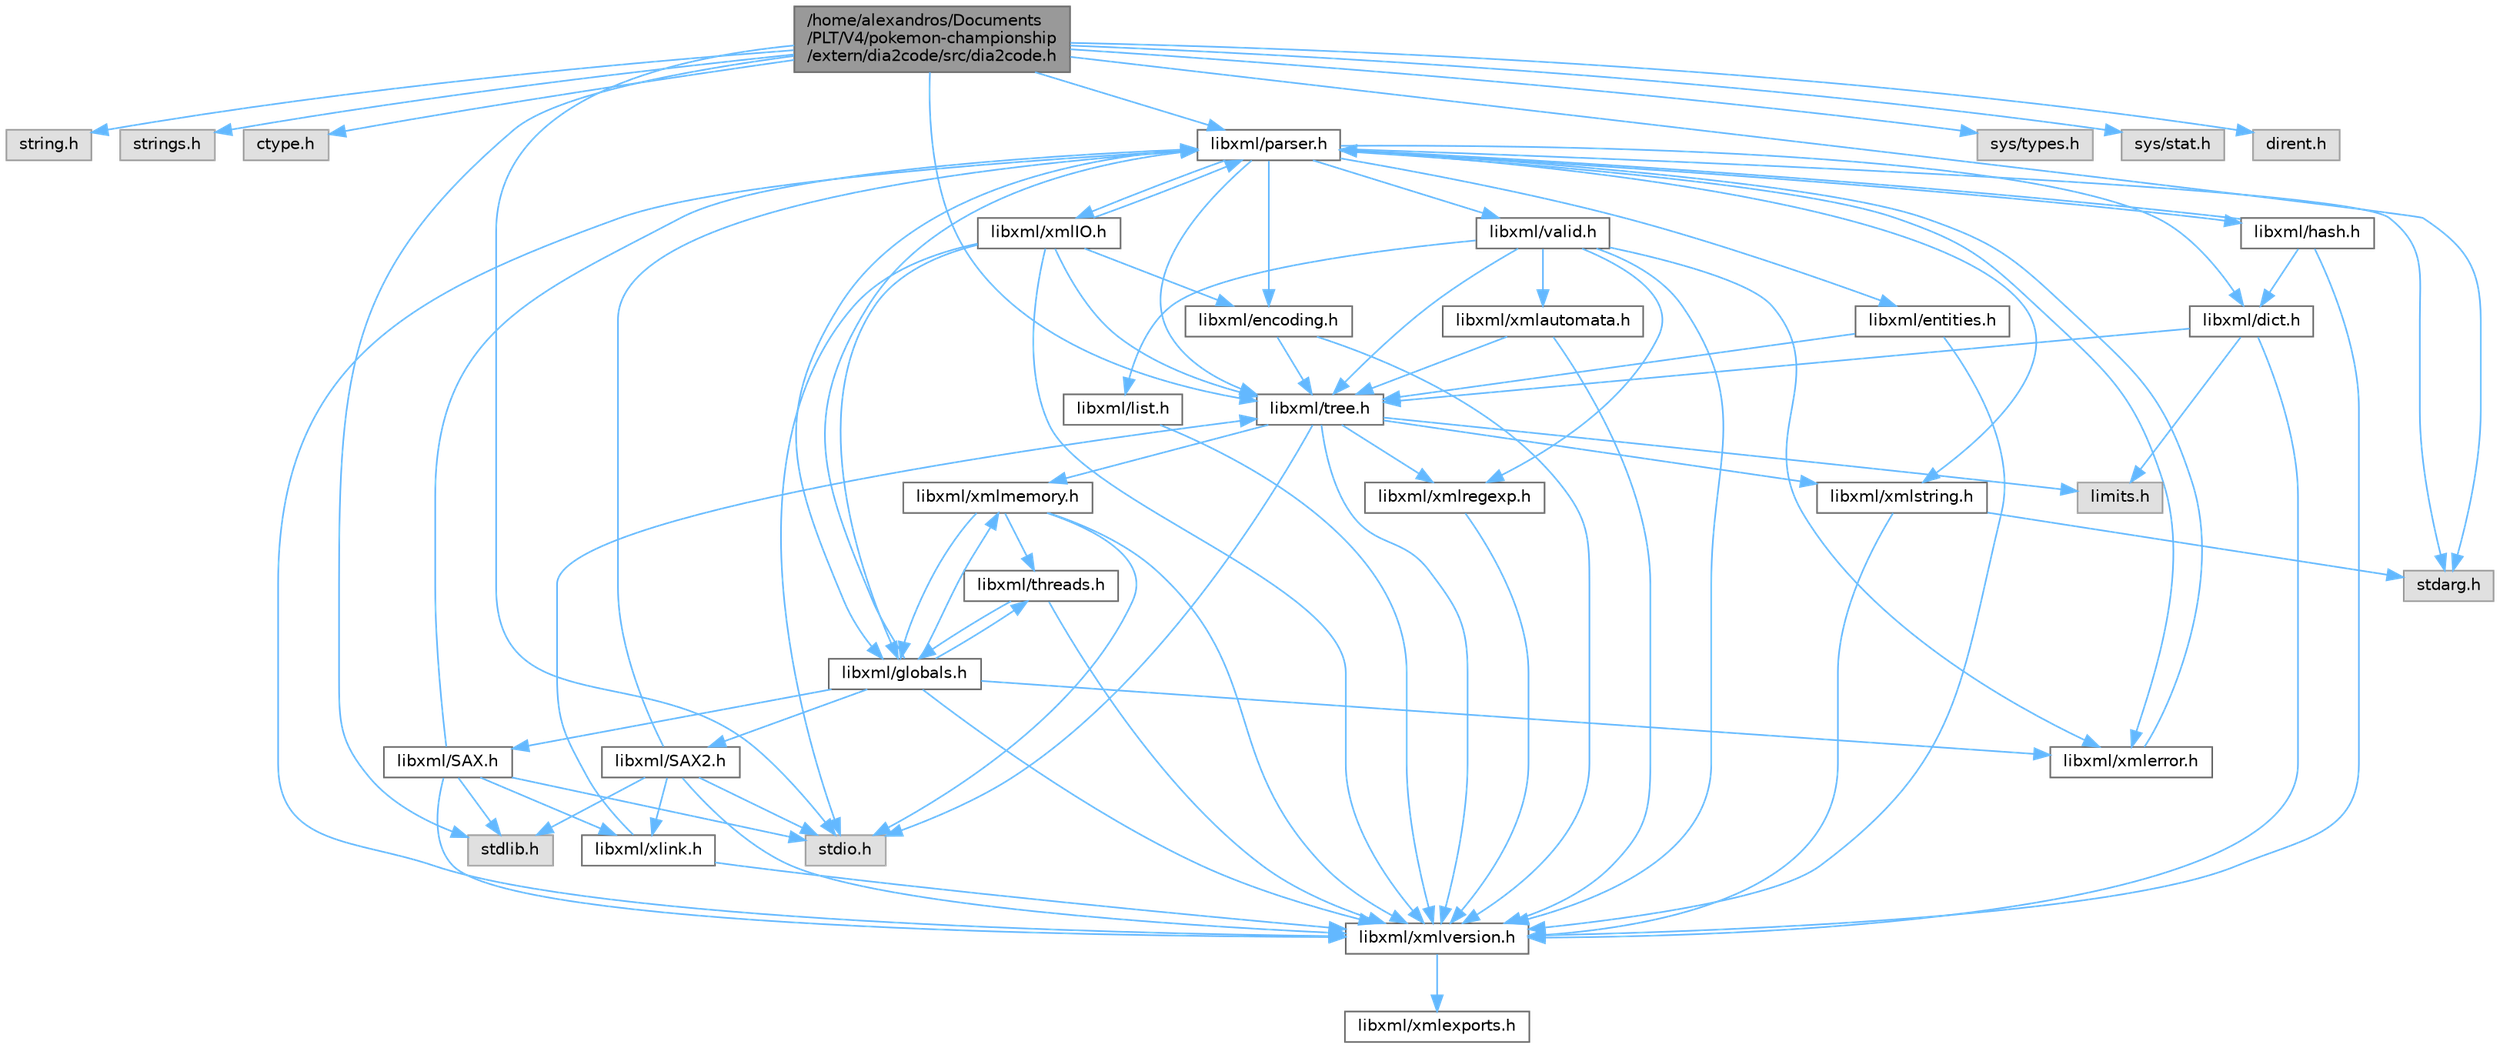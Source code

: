 digraph "/home/alexandros/Documents/PLT/V4/pokemon-championship/extern/dia2code/src/dia2code.h"
{
 // LATEX_PDF_SIZE
  bgcolor="transparent";
  edge [fontname=Helvetica,fontsize=10,labelfontname=Helvetica,labelfontsize=10];
  node [fontname=Helvetica,fontsize=10,shape=box,height=0.2,width=0.4];
  Node1 [label="/home/alexandros/Documents\l/PLT/V4/pokemon-championship\l/extern/dia2code/src/dia2code.h",height=0.2,width=0.4,color="gray40", fillcolor="grey60", style="filled", fontcolor="black",tooltip=" "];
  Node1 -> Node2 [color="steelblue1",style="solid"];
  Node2 [label="string.h",height=0.2,width=0.4,color="grey60", fillcolor="#E0E0E0", style="filled",tooltip=" "];
  Node1 -> Node3 [color="steelblue1",style="solid"];
  Node3 [label="strings.h",height=0.2,width=0.4,color="grey60", fillcolor="#E0E0E0", style="filled",tooltip=" "];
  Node1 -> Node4 [color="steelblue1",style="solid"];
  Node4 [label="ctype.h",height=0.2,width=0.4,color="grey60", fillcolor="#E0E0E0", style="filled",tooltip=" "];
  Node1 -> Node5 [color="steelblue1",style="solid"];
  Node5 [label="stdio.h",height=0.2,width=0.4,color="grey60", fillcolor="#E0E0E0", style="filled",tooltip=" "];
  Node1 -> Node6 [color="steelblue1",style="solid"];
  Node6 [label="stdlib.h",height=0.2,width=0.4,color="grey60", fillcolor="#E0E0E0", style="filled",tooltip=" "];
  Node1 -> Node7 [color="steelblue1",style="solid"];
  Node7 [label="stdarg.h",height=0.2,width=0.4,color="grey60", fillcolor="#E0E0E0", style="filled",tooltip=" "];
  Node1 -> Node8 [color="steelblue1",style="solid"];
  Node8 [label="sys/types.h",height=0.2,width=0.4,color="grey60", fillcolor="#E0E0E0", style="filled",tooltip=" "];
  Node1 -> Node9 [color="steelblue1",style="solid"];
  Node9 [label="sys/stat.h",height=0.2,width=0.4,color="grey60", fillcolor="#E0E0E0", style="filled",tooltip=" "];
  Node1 -> Node10 [color="steelblue1",style="solid"];
  Node10 [label="dirent.h",height=0.2,width=0.4,color="grey60", fillcolor="#E0E0E0", style="filled",tooltip=" "];
  Node1 -> Node11 [color="steelblue1",style="solid"];
  Node11 [label="libxml/parser.h",height=0.2,width=0.4,color="grey40", fillcolor="white", style="filled",URL="$parser_8h.html",tooltip=" "];
  Node11 -> Node7 [color="steelblue1",style="solid"];
  Node11 -> Node12 [color="steelblue1",style="solid"];
  Node12 [label="libxml/xmlversion.h",height=0.2,width=0.4,color="grey40", fillcolor="white", style="filled",URL="$xmlversion_8h.html",tooltip=" "];
  Node12 -> Node13 [color="steelblue1",style="solid"];
  Node13 [label="libxml/xmlexports.h",height=0.2,width=0.4,color="grey40", fillcolor="white", style="filled",URL="$xmlexports_8h.html",tooltip=" "];
  Node11 -> Node14 [color="steelblue1",style="solid"];
  Node14 [label="libxml/tree.h",height=0.2,width=0.4,color="grey40", fillcolor="white", style="filled",URL="$tree_8h.html",tooltip=" "];
  Node14 -> Node5 [color="steelblue1",style="solid"];
  Node14 -> Node15 [color="steelblue1",style="solid"];
  Node15 [label="limits.h",height=0.2,width=0.4,color="grey60", fillcolor="#E0E0E0", style="filled",tooltip=" "];
  Node14 -> Node12 [color="steelblue1",style="solid"];
  Node14 -> Node16 [color="steelblue1",style="solid"];
  Node16 [label="libxml/xmlstring.h",height=0.2,width=0.4,color="grey40", fillcolor="white", style="filled",URL="$xmlstring_8h.html",tooltip=" "];
  Node16 -> Node7 [color="steelblue1",style="solid"];
  Node16 -> Node12 [color="steelblue1",style="solid"];
  Node14 -> Node17 [color="steelblue1",style="solid"];
  Node17 [label="libxml/xmlregexp.h",height=0.2,width=0.4,color="grey40", fillcolor="white", style="filled",URL="$xmlregexp_8h.html",tooltip=" "];
  Node17 -> Node12 [color="steelblue1",style="solid"];
  Node14 -> Node18 [color="steelblue1",style="solid"];
  Node18 [label="libxml/xmlmemory.h",height=0.2,width=0.4,color="grey40", fillcolor="white", style="filled",URL="$xmlmemory_8h.html",tooltip=" "];
  Node18 -> Node5 [color="steelblue1",style="solid"];
  Node18 -> Node12 [color="steelblue1",style="solid"];
  Node18 -> Node19 [color="steelblue1",style="solid"];
  Node19 [label="libxml/threads.h",height=0.2,width=0.4,color="grey40", fillcolor="white", style="filled",URL="$threads_8h.html",tooltip=" "];
  Node19 -> Node12 [color="steelblue1",style="solid"];
  Node19 -> Node20 [color="steelblue1",style="solid"];
  Node20 [label="libxml/globals.h",height=0.2,width=0.4,color="grey40", fillcolor="white", style="filled",URL="$globals_8h.html",tooltip=" "];
  Node20 -> Node12 [color="steelblue1",style="solid"];
  Node20 -> Node11 [color="steelblue1",style="solid"];
  Node20 -> Node21 [color="steelblue1",style="solid"];
  Node21 [label="libxml/xmlerror.h",height=0.2,width=0.4,color="grey40", fillcolor="white", style="filled",URL="$xmlerror_8h.html",tooltip=" "];
  Node21 -> Node11 [color="steelblue1",style="solid"];
  Node20 -> Node22 [color="steelblue1",style="solid"];
  Node22 [label="libxml/SAX.h",height=0.2,width=0.4,color="grey40", fillcolor="white", style="filled",URL="$_s_a_x_8h.html",tooltip=" "];
  Node22 -> Node5 [color="steelblue1",style="solid"];
  Node22 -> Node6 [color="steelblue1",style="solid"];
  Node22 -> Node12 [color="steelblue1",style="solid"];
  Node22 -> Node11 [color="steelblue1",style="solid"];
  Node22 -> Node23 [color="steelblue1",style="solid"];
  Node23 [label="libxml/xlink.h",height=0.2,width=0.4,color="grey40", fillcolor="white", style="filled",URL="$xlink_8h.html",tooltip=" "];
  Node23 -> Node12 [color="steelblue1",style="solid"];
  Node23 -> Node14 [color="steelblue1",style="solid"];
  Node20 -> Node24 [color="steelblue1",style="solid"];
  Node24 [label="libxml/SAX2.h",height=0.2,width=0.4,color="grey40", fillcolor="white", style="filled",URL="$_s_a_x2_8h.html",tooltip=" "];
  Node24 -> Node5 [color="steelblue1",style="solid"];
  Node24 -> Node6 [color="steelblue1",style="solid"];
  Node24 -> Node12 [color="steelblue1",style="solid"];
  Node24 -> Node11 [color="steelblue1",style="solid"];
  Node24 -> Node23 [color="steelblue1",style="solid"];
  Node20 -> Node18 [color="steelblue1",style="solid"];
  Node20 -> Node19 [color="steelblue1",style="solid"];
  Node18 -> Node20 [color="steelblue1",style="solid"];
  Node11 -> Node25 [color="steelblue1",style="solid"];
  Node25 [label="libxml/dict.h",height=0.2,width=0.4,color="grey40", fillcolor="white", style="filled",URL="$dict_8h.html",tooltip=" "];
  Node25 -> Node15 [color="steelblue1",style="solid"];
  Node25 -> Node12 [color="steelblue1",style="solid"];
  Node25 -> Node14 [color="steelblue1",style="solid"];
  Node11 -> Node26 [color="steelblue1",style="solid"];
  Node26 [label="libxml/hash.h",height=0.2,width=0.4,color="grey40", fillcolor="white", style="filled",URL="$hash_8h.html",tooltip=" "];
  Node26 -> Node12 [color="steelblue1",style="solid"];
  Node26 -> Node11 [color="steelblue1",style="solid"];
  Node26 -> Node25 [color="steelblue1",style="solid"];
  Node11 -> Node27 [color="steelblue1",style="solid"];
  Node27 [label="libxml/valid.h",height=0.2,width=0.4,color="grey40", fillcolor="white", style="filled",URL="$valid_8h.html",tooltip=" "];
  Node27 -> Node12 [color="steelblue1",style="solid"];
  Node27 -> Node21 [color="steelblue1",style="solid"];
  Node27 -> Node14 [color="steelblue1",style="solid"];
  Node27 -> Node28 [color="steelblue1",style="solid"];
  Node28 [label="libxml/list.h",height=0.2,width=0.4,color="grey40", fillcolor="white", style="filled",URL="$list_8h.html",tooltip=" "];
  Node28 -> Node12 [color="steelblue1",style="solid"];
  Node27 -> Node29 [color="steelblue1",style="solid"];
  Node29 [label="libxml/xmlautomata.h",height=0.2,width=0.4,color="grey40", fillcolor="white", style="filled",URL="$xmlautomata_8h.html",tooltip=" "];
  Node29 -> Node12 [color="steelblue1",style="solid"];
  Node29 -> Node14 [color="steelblue1",style="solid"];
  Node27 -> Node17 [color="steelblue1",style="solid"];
  Node11 -> Node30 [color="steelblue1",style="solid"];
  Node30 [label="libxml/entities.h",height=0.2,width=0.4,color="grey40", fillcolor="white", style="filled",URL="$entities_8h.html",tooltip=" "];
  Node30 -> Node12 [color="steelblue1",style="solid"];
  Node30 -> Node14 [color="steelblue1",style="solid"];
  Node11 -> Node21 [color="steelblue1",style="solid"];
  Node11 -> Node16 [color="steelblue1",style="solid"];
  Node11 -> Node31 [color="steelblue1",style="solid"];
  Node31 [label="libxml/encoding.h",height=0.2,width=0.4,color="grey40", fillcolor="white", style="filled",URL="$encoding_8h.html",tooltip=" "];
  Node31 -> Node12 [color="steelblue1",style="solid"];
  Node31 -> Node14 [color="steelblue1",style="solid"];
  Node11 -> Node32 [color="steelblue1",style="solid"];
  Node32 [label="libxml/xmlIO.h",height=0.2,width=0.4,color="grey40", fillcolor="white", style="filled",URL="$xml_i_o_8h.html",tooltip=" "];
  Node32 -> Node5 [color="steelblue1",style="solid"];
  Node32 -> Node12 [color="steelblue1",style="solid"];
  Node32 -> Node20 [color="steelblue1",style="solid"];
  Node32 -> Node14 [color="steelblue1",style="solid"];
  Node32 -> Node11 [color="steelblue1",style="solid"];
  Node32 -> Node31 [color="steelblue1",style="solid"];
  Node11 -> Node20 [color="steelblue1",style="solid"];
  Node1 -> Node14 [color="steelblue1",style="solid"];
}

